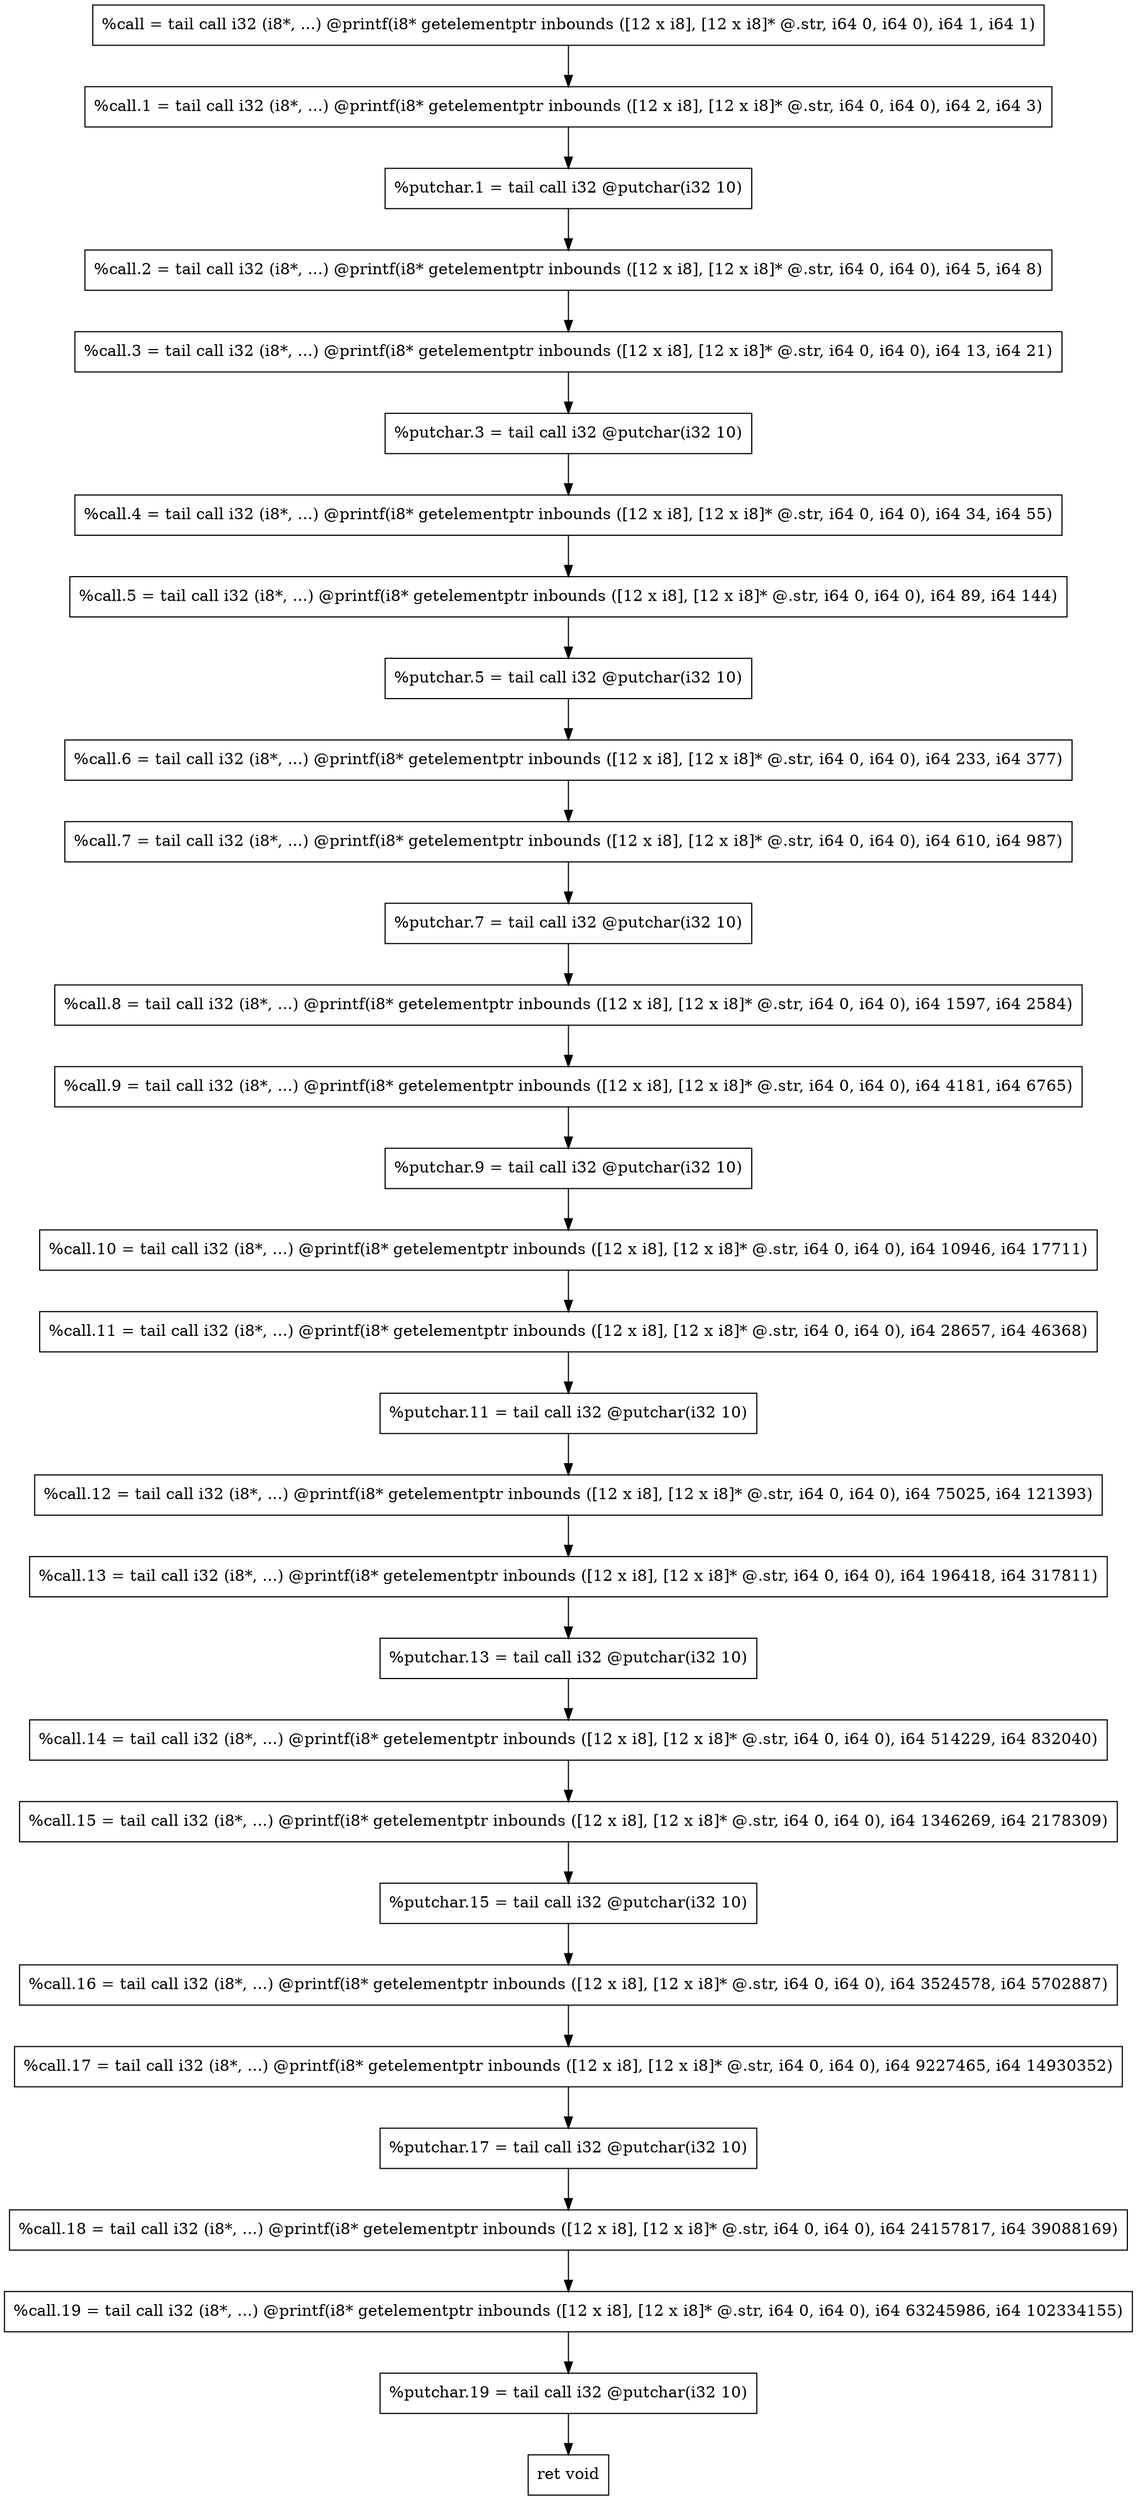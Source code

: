 digraph "CDFG for'func' function" {
	Node0x5615e988d430[shape=record, label="  %call = tail call i32 (i8*, ...) @printf(i8* getelementptr inbounds ([12 x i8], [12 x i8]* @.str, i64 0, i64 0), i64 1, i64 1)"]
	Node0x5615e988d5d0[shape=record, label="  %call.1 = tail call i32 (i8*, ...) @printf(i8* getelementptr inbounds ([12 x i8], [12 x i8]* @.str, i64 0, i64 0), i64 2, i64 3)"]
	Node0x5615e988d780[shape=record, label="  %putchar.1 = tail call i32 @putchar(i32 10)"]
	Node0x5615e988d930[shape=record, label="  %call.2 = tail call i32 (i8*, ...) @printf(i8* getelementptr inbounds ([12 x i8], [12 x i8]* @.str, i64 0, i64 0), i64 5, i64 8)"]
	Node0x5615e988dab0[shape=record, label="  %call.3 = tail call i32 (i8*, ...) @printf(i8* getelementptr inbounds ([12 x i8], [12 x i8]* @.str, i64 0, i64 0), i64 13, i64 21)"]
	Node0x5615e988dba0[shape=record, label="  %putchar.3 = tail call i32 @putchar(i32 10)"]
	Node0x5615e988dd30[shape=record, label="  %call.4 = tail call i32 (i8*, ...) @printf(i8* getelementptr inbounds ([12 x i8], [12 x i8]* @.str, i64 0, i64 0), i64 34, i64 55)"]
	Node0x5615e988deb0[shape=record, label="  %call.5 = tail call i32 (i8*, ...) @printf(i8* getelementptr inbounds ([12 x i8], [12 x i8]* @.str, i64 0, i64 0), i64 89, i64 144)"]
	Node0x5615e988dfa0[shape=record, label="  %putchar.5 = tail call i32 @putchar(i32 10)"]
	Node0x5615e988e130[shape=record, label="  %call.6 = tail call i32 (i8*, ...) @printf(i8* getelementptr inbounds ([12 x i8], [12 x i8]* @.str, i64 0, i64 0), i64 233, i64 377)"]
	Node0x5615e988e2b0[shape=record, label="  %call.7 = tail call i32 (i8*, ...) @printf(i8* getelementptr inbounds ([12 x i8], [12 x i8]* @.str, i64 0, i64 0), i64 610, i64 987)"]
	Node0x5615e988e3a0[shape=record, label="  %putchar.7 = tail call i32 @putchar(i32 10)"]
	Node0x5615e988e6d0[shape=record, label="  %call.8 = tail call i32 (i8*, ...) @printf(i8* getelementptr inbounds ([12 x i8], [12 x i8]* @.str, i64 0, i64 0), i64 1597, i64 2584)"]
	Node0x5615e988e850[shape=record, label="  %call.9 = tail call i32 (i8*, ...) @printf(i8* getelementptr inbounds ([12 x i8], [12 x i8]* @.str, i64 0, i64 0), i64 4181, i64 6765)"]
	Node0x5615e988e940[shape=record, label="  %putchar.9 = tail call i32 @putchar(i32 10)"]
	Node0x5615e988ead0[shape=record, label="  %call.10 = tail call i32 (i8*, ...) @printf(i8* getelementptr inbounds ([12 x i8], [12 x i8]* @.str, i64 0, i64 0), i64 10946, i64 17711)"]
	Node0x5615e988ec50[shape=record, label="  %call.11 = tail call i32 (i8*, ...) @printf(i8* getelementptr inbounds ([12 x i8], [12 x i8]* @.str, i64 0, i64 0), i64 28657, i64 46368)"]
	Node0x5615e988ed40[shape=record, label="  %putchar.11 = tail call i32 @putchar(i32 10)"]
	Node0x5615e988eed0[shape=record, label="  %call.12 = tail call i32 (i8*, ...) @printf(i8* getelementptr inbounds ([12 x i8], [12 x i8]* @.str, i64 0, i64 0), i64 75025, i64 121393)"]
	Node0x5615e988f050[shape=record, label="  %call.13 = tail call i32 (i8*, ...) @printf(i8* getelementptr inbounds ([12 x i8], [12 x i8]* @.str, i64 0, i64 0), i64 196418, i64 317811)"]
	Node0x5615e988f140[shape=record, label="  %putchar.13 = tail call i32 @putchar(i32 10)"]
	Node0x5615e988f2d0[shape=record, label="  %call.14 = tail call i32 (i8*, ...) @printf(i8* getelementptr inbounds ([12 x i8], [12 x i8]* @.str, i64 0, i64 0), i64 514229, i64 832040)"]
	Node0x5615e988f450[shape=record, label="  %call.15 = tail call i32 (i8*, ...) @printf(i8* getelementptr inbounds ([12 x i8], [12 x i8]* @.str, i64 0, i64 0), i64 1346269, i64 2178309)"]
	Node0x5615e988f540[shape=record, label="  %putchar.15 = tail call i32 @putchar(i32 10)"]
	Node0x5615e988f9f0[shape=record, label="  %call.16 = tail call i32 (i8*, ...) @printf(i8* getelementptr inbounds ([12 x i8], [12 x i8]* @.str, i64 0, i64 0), i64 3524578, i64 5702887)"]
	Node0x5615e988fb70[shape=record, label="  %call.17 = tail call i32 (i8*, ...) @printf(i8* getelementptr inbounds ([12 x i8], [12 x i8]* @.str, i64 0, i64 0), i64 9227465, i64 14930352)"]
	Node0x5615e988fc60[shape=record, label="  %putchar.17 = tail call i32 @putchar(i32 10)"]
	Node0x5615e988fdf0[shape=record, label="  %call.18 = tail call i32 (i8*, ...) @printf(i8* getelementptr inbounds ([12 x i8], [12 x i8]* @.str, i64 0, i64 0), i64 24157817, i64 39088169)"]
	Node0x5615e988ff70[shape=record, label="  %call.19 = tail call i32 (i8*, ...) @printf(i8* getelementptr inbounds ([12 x i8], [12 x i8]* @.str, i64 0, i64 0), i64 63245986, i64 102334155)"]
	Node0x5615e9890060[shape=record, label="  %putchar.19 = tail call i32 @putchar(i32 10)"]
	Node0x5615e9890130[shape=record, label="  ret void"]
	Node0x5615e988d430 -> Node0x5615e988d5d0
	Node0x5615e988d5d0 -> Node0x5615e988d780
	Node0x5615e988d780 -> Node0x5615e988d930
	Node0x5615e988d930 -> Node0x5615e988dab0
	Node0x5615e988dab0 -> Node0x5615e988dba0
	Node0x5615e988dba0 -> Node0x5615e988dd30
	Node0x5615e988dd30 -> Node0x5615e988deb0
	Node0x5615e988deb0 -> Node0x5615e988dfa0
	Node0x5615e988dfa0 -> Node0x5615e988e130
	Node0x5615e988e130 -> Node0x5615e988e2b0
	Node0x5615e988e2b0 -> Node0x5615e988e3a0
	Node0x5615e988e3a0 -> Node0x5615e988e6d0
	Node0x5615e988e6d0 -> Node0x5615e988e850
	Node0x5615e988e850 -> Node0x5615e988e940
	Node0x5615e988e940 -> Node0x5615e988ead0
	Node0x5615e988ead0 -> Node0x5615e988ec50
	Node0x5615e988ec50 -> Node0x5615e988ed40
	Node0x5615e988ed40 -> Node0x5615e988eed0
	Node0x5615e988eed0 -> Node0x5615e988f050
	Node0x5615e988f050 -> Node0x5615e988f140
	Node0x5615e988f140 -> Node0x5615e988f2d0
	Node0x5615e988f2d0 -> Node0x5615e988f450
	Node0x5615e988f450 -> Node0x5615e988f540
	Node0x5615e988f540 -> Node0x5615e988f9f0
	Node0x5615e988f9f0 -> Node0x5615e988fb70
	Node0x5615e988fb70 -> Node0x5615e988fc60
	Node0x5615e988fc60 -> Node0x5615e988fdf0
	Node0x5615e988fdf0 -> Node0x5615e988ff70
	Node0x5615e988ff70 -> Node0x5615e9890060
	Node0x5615e9890060 -> Node0x5615e9890130
edge [color=red]
}
